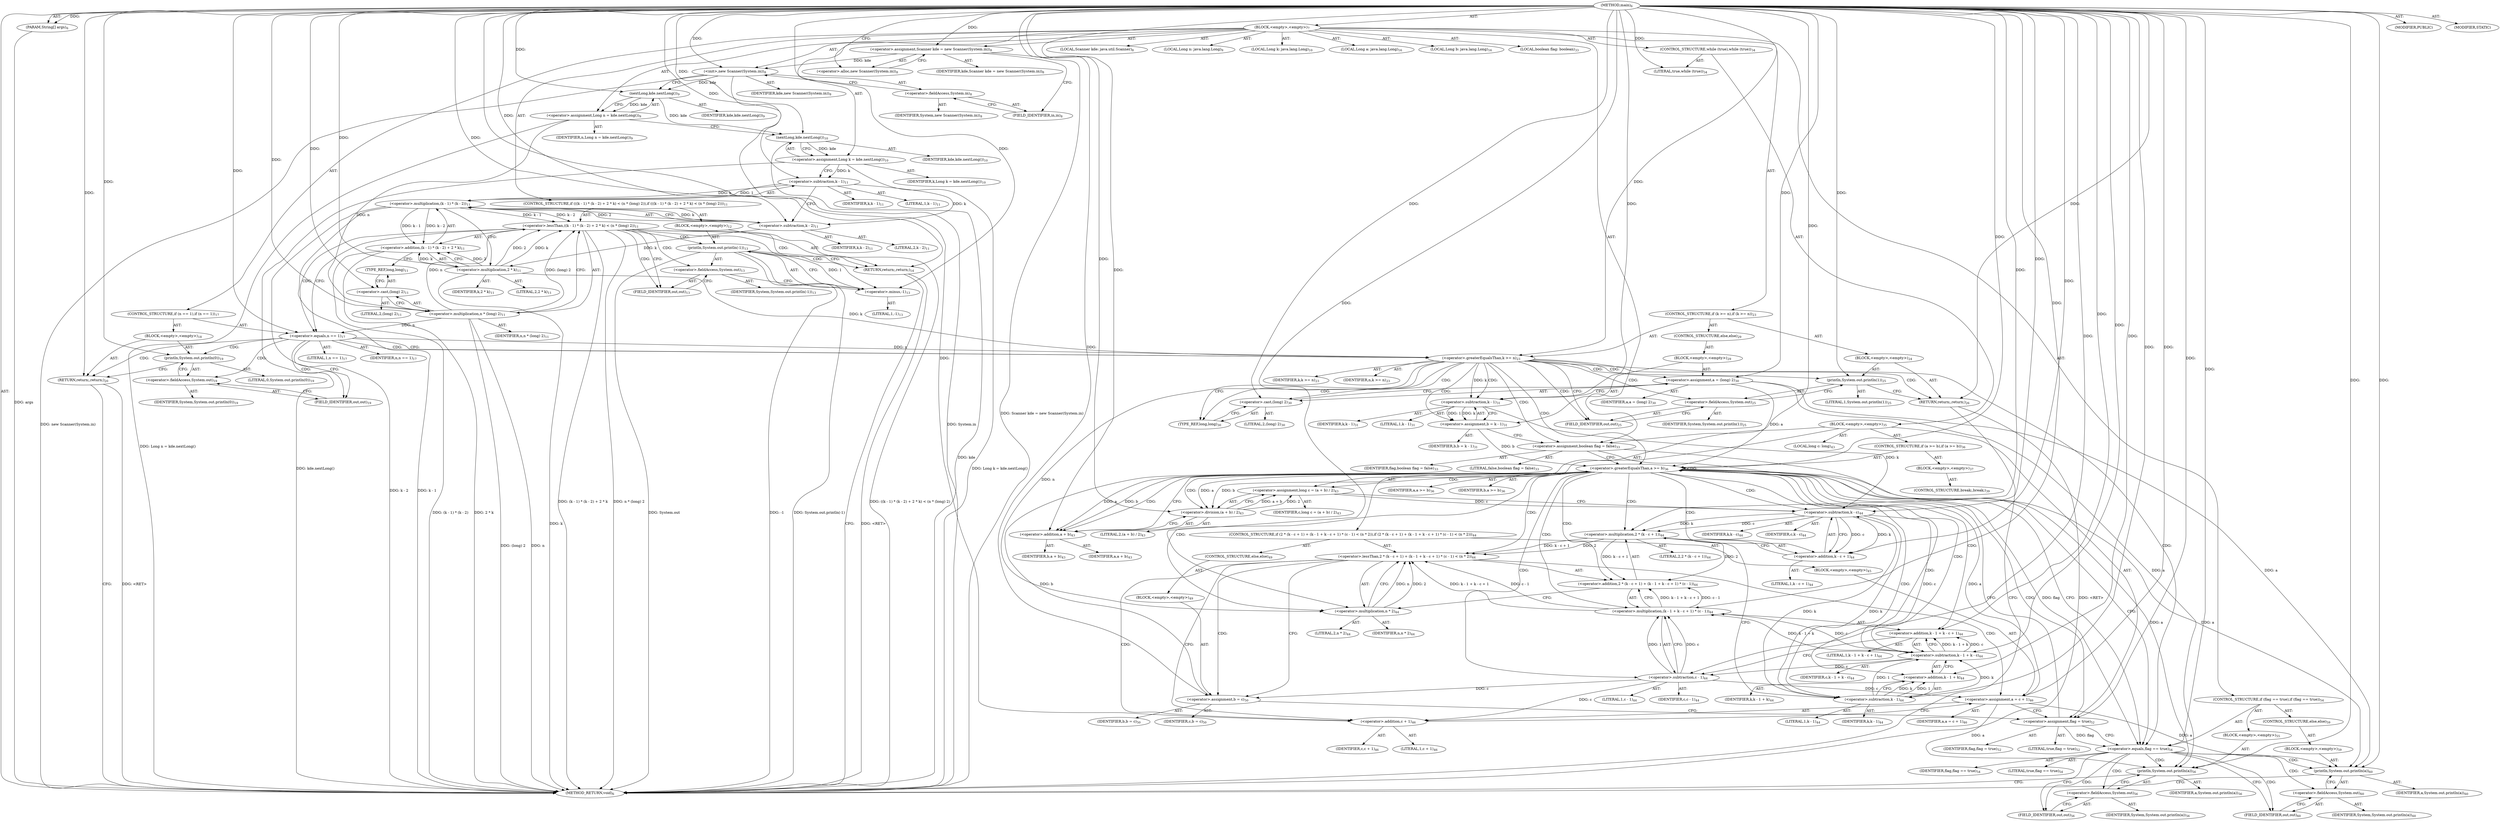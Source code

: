 digraph "main" {  
"19" [label = <(METHOD,main)<SUB>6</SUB>> ]
"20" [label = <(PARAM,String[] args)<SUB>6</SUB>> ]
"21" [label = <(BLOCK,&lt;empty&gt;,&lt;empty&gt;)<SUB>7</SUB>> ]
"4" [label = <(LOCAL,Scanner kde: java.util.Scanner)<SUB>8</SUB>> ]
"22" [label = <(&lt;operator&gt;.assignment,Scanner kde = new Scanner(System.in))<SUB>8</SUB>> ]
"23" [label = <(IDENTIFIER,kde,Scanner kde = new Scanner(System.in))<SUB>8</SUB>> ]
"24" [label = <(&lt;operator&gt;.alloc,new Scanner(System.in))<SUB>8</SUB>> ]
"25" [label = <(&lt;init&gt;,new Scanner(System.in))<SUB>8</SUB>> ]
"3" [label = <(IDENTIFIER,kde,new Scanner(System.in))<SUB>8</SUB>> ]
"26" [label = <(&lt;operator&gt;.fieldAccess,System.in)<SUB>8</SUB>> ]
"27" [label = <(IDENTIFIER,System,new Scanner(System.in))<SUB>8</SUB>> ]
"28" [label = <(FIELD_IDENTIFIER,in,in)<SUB>8</SUB>> ]
"29" [label = <(LOCAL,Long n: java.lang.Long)<SUB>9</SUB>> ]
"30" [label = <(&lt;operator&gt;.assignment,Long n = kde.nextLong())<SUB>9</SUB>> ]
"31" [label = <(IDENTIFIER,n,Long n = kde.nextLong())<SUB>9</SUB>> ]
"32" [label = <(nextLong,kde.nextLong())<SUB>9</SUB>> ]
"33" [label = <(IDENTIFIER,kde,kde.nextLong())<SUB>9</SUB>> ]
"34" [label = <(LOCAL,Long k: java.lang.Long)<SUB>10</SUB>> ]
"35" [label = <(&lt;operator&gt;.assignment,Long k = kde.nextLong())<SUB>10</SUB>> ]
"36" [label = <(IDENTIFIER,k,Long k = kde.nextLong())<SUB>10</SUB>> ]
"37" [label = <(nextLong,kde.nextLong())<SUB>10</SUB>> ]
"38" [label = <(IDENTIFIER,kde,kde.nextLong())<SUB>10</SUB>> ]
"39" [label = <(CONTROL_STRUCTURE,if (((k - 1) * (k - 2) + 2 * k) &lt; (n * (long) 2)),if (((k - 1) * (k - 2) + 2 * k) &lt; (n * (long) 2)))<SUB>11</SUB>> ]
"40" [label = <(&lt;operator&gt;.lessThan,((k - 1) * (k - 2) + 2 * k) &lt; (n * (long) 2))<SUB>11</SUB>> ]
"41" [label = <(&lt;operator&gt;.addition,(k - 1) * (k - 2) + 2 * k)<SUB>11</SUB>> ]
"42" [label = <(&lt;operator&gt;.multiplication,(k - 1) * (k - 2))<SUB>11</SUB>> ]
"43" [label = <(&lt;operator&gt;.subtraction,k - 1)<SUB>11</SUB>> ]
"44" [label = <(IDENTIFIER,k,k - 1)<SUB>11</SUB>> ]
"45" [label = <(LITERAL,1,k - 1)<SUB>11</SUB>> ]
"46" [label = <(&lt;operator&gt;.subtraction,k - 2)<SUB>11</SUB>> ]
"47" [label = <(IDENTIFIER,k,k - 2)<SUB>11</SUB>> ]
"48" [label = <(LITERAL,2,k - 2)<SUB>11</SUB>> ]
"49" [label = <(&lt;operator&gt;.multiplication,2 * k)<SUB>11</SUB>> ]
"50" [label = <(LITERAL,2,2 * k)<SUB>11</SUB>> ]
"51" [label = <(IDENTIFIER,k,2 * k)<SUB>11</SUB>> ]
"52" [label = <(&lt;operator&gt;.multiplication,n * (long) 2)<SUB>11</SUB>> ]
"53" [label = <(IDENTIFIER,n,n * (long) 2)<SUB>11</SUB>> ]
"54" [label = <(&lt;operator&gt;.cast,(long) 2)<SUB>11</SUB>> ]
"55" [label = <(TYPE_REF,long,long)<SUB>11</SUB>> ]
"56" [label = <(LITERAL,2,(long) 2)<SUB>11</SUB>> ]
"57" [label = <(BLOCK,&lt;empty&gt;,&lt;empty&gt;)<SUB>12</SUB>> ]
"58" [label = <(println,System.out.println(-1))<SUB>13</SUB>> ]
"59" [label = <(&lt;operator&gt;.fieldAccess,System.out)<SUB>13</SUB>> ]
"60" [label = <(IDENTIFIER,System,System.out.println(-1))<SUB>13</SUB>> ]
"61" [label = <(FIELD_IDENTIFIER,out,out)<SUB>13</SUB>> ]
"62" [label = <(&lt;operator&gt;.minus,-1)<SUB>13</SUB>> ]
"63" [label = <(LITERAL,1,-1)<SUB>13</SUB>> ]
"64" [label = <(RETURN,return;,return;)<SUB>14</SUB>> ]
"65" [label = <(LOCAL,Long a: java.lang.Long)<SUB>16</SUB>> ]
"66" [label = <(LOCAL,Long b: java.lang.Long)<SUB>16</SUB>> ]
"67" [label = <(CONTROL_STRUCTURE,if (n == 1),if (n == 1))<SUB>17</SUB>> ]
"68" [label = <(&lt;operator&gt;.equals,n == 1)<SUB>17</SUB>> ]
"69" [label = <(IDENTIFIER,n,n == 1)<SUB>17</SUB>> ]
"70" [label = <(LITERAL,1,n == 1)<SUB>17</SUB>> ]
"71" [label = <(BLOCK,&lt;empty&gt;,&lt;empty&gt;)<SUB>18</SUB>> ]
"72" [label = <(println,System.out.println(0))<SUB>19</SUB>> ]
"73" [label = <(&lt;operator&gt;.fieldAccess,System.out)<SUB>19</SUB>> ]
"74" [label = <(IDENTIFIER,System,System.out.println(0))<SUB>19</SUB>> ]
"75" [label = <(FIELD_IDENTIFIER,out,out)<SUB>19</SUB>> ]
"76" [label = <(LITERAL,0,System.out.println(0))<SUB>19</SUB>> ]
"77" [label = <(RETURN,return;,return;)<SUB>20</SUB>> ]
"78" [label = <(CONTROL_STRUCTURE,if (k &gt;= n),if (k &gt;= n))<SUB>23</SUB>> ]
"79" [label = <(&lt;operator&gt;.greaterEqualsThan,k &gt;= n)<SUB>23</SUB>> ]
"80" [label = <(IDENTIFIER,k,k &gt;= n)<SUB>23</SUB>> ]
"81" [label = <(IDENTIFIER,n,k &gt;= n)<SUB>23</SUB>> ]
"82" [label = <(BLOCK,&lt;empty&gt;,&lt;empty&gt;)<SUB>24</SUB>> ]
"83" [label = <(println,System.out.println(1))<SUB>25</SUB>> ]
"84" [label = <(&lt;operator&gt;.fieldAccess,System.out)<SUB>25</SUB>> ]
"85" [label = <(IDENTIFIER,System,System.out.println(1))<SUB>25</SUB>> ]
"86" [label = <(FIELD_IDENTIFIER,out,out)<SUB>25</SUB>> ]
"87" [label = <(LITERAL,1,System.out.println(1))<SUB>25</SUB>> ]
"88" [label = <(RETURN,return;,return;)<SUB>26</SUB>> ]
"89" [label = <(CONTROL_STRUCTURE,else,else)<SUB>29</SUB>> ]
"90" [label = <(BLOCK,&lt;empty&gt;,&lt;empty&gt;)<SUB>29</SUB>> ]
"91" [label = <(&lt;operator&gt;.assignment,a = (long) 2)<SUB>30</SUB>> ]
"92" [label = <(IDENTIFIER,a,a = (long) 2)<SUB>30</SUB>> ]
"93" [label = <(&lt;operator&gt;.cast,(long) 2)<SUB>30</SUB>> ]
"94" [label = <(TYPE_REF,long,long)<SUB>30</SUB>> ]
"95" [label = <(LITERAL,2,(long) 2)<SUB>30</SUB>> ]
"96" [label = <(&lt;operator&gt;.assignment,b = k - 1)<SUB>31</SUB>> ]
"97" [label = <(IDENTIFIER,b,b = k - 1)<SUB>31</SUB>> ]
"98" [label = <(&lt;operator&gt;.subtraction,k - 1)<SUB>31</SUB>> ]
"99" [label = <(IDENTIFIER,k,k - 1)<SUB>31</SUB>> ]
"100" [label = <(LITERAL,1,k - 1)<SUB>31</SUB>> ]
"101" [label = <(LOCAL,boolean flag: boolean)<SUB>33</SUB>> ]
"102" [label = <(&lt;operator&gt;.assignment,boolean flag = false)<SUB>33</SUB>> ]
"103" [label = <(IDENTIFIER,flag,boolean flag = false)<SUB>33</SUB>> ]
"104" [label = <(LITERAL,false,boolean flag = false)<SUB>33</SUB>> ]
"105" [label = <(CONTROL_STRUCTURE,while (true),while (true))<SUB>34</SUB>> ]
"106" [label = <(LITERAL,true,while (true))<SUB>34</SUB>> ]
"107" [label = <(BLOCK,&lt;empty&gt;,&lt;empty&gt;)<SUB>35</SUB>> ]
"108" [label = <(CONTROL_STRUCTURE,if (a &gt;= b),if (a &gt;= b))<SUB>36</SUB>> ]
"109" [label = <(&lt;operator&gt;.greaterEqualsThan,a &gt;= b)<SUB>36</SUB>> ]
"110" [label = <(IDENTIFIER,a,a &gt;= b)<SUB>36</SUB>> ]
"111" [label = <(IDENTIFIER,b,a &gt;= b)<SUB>36</SUB>> ]
"112" [label = <(BLOCK,&lt;empty&gt;,&lt;empty&gt;)<SUB>37</SUB>> ]
"113" [label = <(CONTROL_STRUCTURE,break;,break;)<SUB>39</SUB>> ]
"114" [label = <(LOCAL,long c: long)<SUB>43</SUB>> ]
"115" [label = <(&lt;operator&gt;.assignment,long c = (a + b) / 2)<SUB>43</SUB>> ]
"116" [label = <(IDENTIFIER,c,long c = (a + b) / 2)<SUB>43</SUB>> ]
"117" [label = <(&lt;operator&gt;.division,(a + b) / 2)<SUB>43</SUB>> ]
"118" [label = <(&lt;operator&gt;.addition,a + b)<SUB>43</SUB>> ]
"119" [label = <(IDENTIFIER,a,a + b)<SUB>43</SUB>> ]
"120" [label = <(IDENTIFIER,b,a + b)<SUB>43</SUB>> ]
"121" [label = <(LITERAL,2,(a + b) / 2)<SUB>43</SUB>> ]
"122" [label = <(CONTROL_STRUCTURE,if (2 * (k - c + 1) + (k - 1 + k - c + 1) * (c - 1) &lt; (n * 2)),if (2 * (k - c + 1) + (k - 1 + k - c + 1) * (c - 1) &lt; (n * 2)))<SUB>44</SUB>> ]
"123" [label = <(&lt;operator&gt;.lessThan,2 * (k - c + 1) + (k - 1 + k - c + 1) * (c - 1) &lt; (n * 2))<SUB>44</SUB>> ]
"124" [label = <(&lt;operator&gt;.addition,2 * (k - c + 1) + (k - 1 + k - c + 1) * (c - 1))<SUB>44</SUB>> ]
"125" [label = <(&lt;operator&gt;.multiplication,2 * (k - c + 1))<SUB>44</SUB>> ]
"126" [label = <(LITERAL,2,2 * (k - c + 1))<SUB>44</SUB>> ]
"127" [label = <(&lt;operator&gt;.addition,k - c + 1)<SUB>44</SUB>> ]
"128" [label = <(&lt;operator&gt;.subtraction,k - c)<SUB>44</SUB>> ]
"129" [label = <(IDENTIFIER,k,k - c)<SUB>44</SUB>> ]
"130" [label = <(IDENTIFIER,c,k - c)<SUB>44</SUB>> ]
"131" [label = <(LITERAL,1,k - c + 1)<SUB>44</SUB>> ]
"132" [label = <(&lt;operator&gt;.multiplication,(k - 1 + k - c + 1) * (c - 1))<SUB>44</SUB>> ]
"133" [label = <(&lt;operator&gt;.addition,k - 1 + k - c + 1)<SUB>44</SUB>> ]
"134" [label = <(&lt;operator&gt;.subtraction,k - 1 + k - c)<SUB>44</SUB>> ]
"135" [label = <(&lt;operator&gt;.addition,k - 1 + k)<SUB>44</SUB>> ]
"136" [label = <(&lt;operator&gt;.subtraction,k - 1)<SUB>44</SUB>> ]
"137" [label = <(IDENTIFIER,k,k - 1)<SUB>44</SUB>> ]
"138" [label = <(LITERAL,1,k - 1)<SUB>44</SUB>> ]
"139" [label = <(IDENTIFIER,k,k - 1 + k)<SUB>44</SUB>> ]
"140" [label = <(IDENTIFIER,c,k - 1 + k - c)<SUB>44</SUB>> ]
"141" [label = <(LITERAL,1,k - 1 + k - c + 1)<SUB>44</SUB>> ]
"142" [label = <(&lt;operator&gt;.subtraction,c - 1)<SUB>44</SUB>> ]
"143" [label = <(IDENTIFIER,c,c - 1)<SUB>44</SUB>> ]
"144" [label = <(LITERAL,1,c - 1)<SUB>44</SUB>> ]
"145" [label = <(&lt;operator&gt;.multiplication,n * 2)<SUB>44</SUB>> ]
"146" [label = <(IDENTIFIER,n,n * 2)<SUB>44</SUB>> ]
"147" [label = <(LITERAL,2,n * 2)<SUB>44</SUB>> ]
"148" [label = <(BLOCK,&lt;empty&gt;,&lt;empty&gt;)<SUB>45</SUB>> ]
"149" [label = <(&lt;operator&gt;.assignment,a = c + 1)<SUB>46</SUB>> ]
"150" [label = <(IDENTIFIER,a,a = c + 1)<SUB>46</SUB>> ]
"151" [label = <(&lt;operator&gt;.addition,c + 1)<SUB>46</SUB>> ]
"152" [label = <(IDENTIFIER,c,c + 1)<SUB>46</SUB>> ]
"153" [label = <(LITERAL,1,c + 1)<SUB>46</SUB>> ]
"154" [label = <(CONTROL_STRUCTURE,else,else)<SUB>49</SUB>> ]
"155" [label = <(BLOCK,&lt;empty&gt;,&lt;empty&gt;)<SUB>49</SUB>> ]
"156" [label = <(&lt;operator&gt;.assignment,b = c)<SUB>50</SUB>> ]
"157" [label = <(IDENTIFIER,b,b = c)<SUB>50</SUB>> ]
"158" [label = <(IDENTIFIER,c,b = c)<SUB>50</SUB>> ]
"159" [label = <(&lt;operator&gt;.assignment,flag = true)<SUB>52</SUB>> ]
"160" [label = <(IDENTIFIER,flag,flag = true)<SUB>52</SUB>> ]
"161" [label = <(LITERAL,true,flag = true)<SUB>52</SUB>> ]
"162" [label = <(CONTROL_STRUCTURE,if (flag == true),if (flag == true))<SUB>54</SUB>> ]
"163" [label = <(&lt;operator&gt;.equals,flag == true)<SUB>54</SUB>> ]
"164" [label = <(IDENTIFIER,flag,flag == true)<SUB>54</SUB>> ]
"165" [label = <(LITERAL,true,flag == true)<SUB>54</SUB>> ]
"166" [label = <(BLOCK,&lt;empty&gt;,&lt;empty&gt;)<SUB>55</SUB>> ]
"167" [label = <(println,System.out.println(a))<SUB>56</SUB>> ]
"168" [label = <(&lt;operator&gt;.fieldAccess,System.out)<SUB>56</SUB>> ]
"169" [label = <(IDENTIFIER,System,System.out.println(a))<SUB>56</SUB>> ]
"170" [label = <(FIELD_IDENTIFIER,out,out)<SUB>56</SUB>> ]
"171" [label = <(IDENTIFIER,a,System.out.println(a))<SUB>56</SUB>> ]
"172" [label = <(CONTROL_STRUCTURE,else,else)<SUB>59</SUB>> ]
"173" [label = <(BLOCK,&lt;empty&gt;,&lt;empty&gt;)<SUB>59</SUB>> ]
"174" [label = <(println,System.out.println(a))<SUB>60</SUB>> ]
"175" [label = <(&lt;operator&gt;.fieldAccess,System.out)<SUB>60</SUB>> ]
"176" [label = <(IDENTIFIER,System,System.out.println(a))<SUB>60</SUB>> ]
"177" [label = <(FIELD_IDENTIFIER,out,out)<SUB>60</SUB>> ]
"178" [label = <(IDENTIFIER,a,System.out.println(a))<SUB>60</SUB>> ]
"179" [label = <(MODIFIER,PUBLIC)> ]
"180" [label = <(MODIFIER,STATIC)> ]
"181" [label = <(METHOD_RETURN,void)<SUB>6</SUB>> ]
  "19" -> "20"  [ label = "AST: "] 
  "19" -> "21"  [ label = "AST: "] 
  "19" -> "179"  [ label = "AST: "] 
  "19" -> "180"  [ label = "AST: "] 
  "19" -> "181"  [ label = "AST: "] 
  "21" -> "4"  [ label = "AST: "] 
  "21" -> "22"  [ label = "AST: "] 
  "21" -> "25"  [ label = "AST: "] 
  "21" -> "29"  [ label = "AST: "] 
  "21" -> "30"  [ label = "AST: "] 
  "21" -> "34"  [ label = "AST: "] 
  "21" -> "35"  [ label = "AST: "] 
  "21" -> "39"  [ label = "AST: "] 
  "21" -> "65"  [ label = "AST: "] 
  "21" -> "66"  [ label = "AST: "] 
  "21" -> "67"  [ label = "AST: "] 
  "21" -> "78"  [ label = "AST: "] 
  "21" -> "101"  [ label = "AST: "] 
  "21" -> "102"  [ label = "AST: "] 
  "21" -> "105"  [ label = "AST: "] 
  "21" -> "162"  [ label = "AST: "] 
  "22" -> "23"  [ label = "AST: "] 
  "22" -> "24"  [ label = "AST: "] 
  "25" -> "3"  [ label = "AST: "] 
  "25" -> "26"  [ label = "AST: "] 
  "26" -> "27"  [ label = "AST: "] 
  "26" -> "28"  [ label = "AST: "] 
  "30" -> "31"  [ label = "AST: "] 
  "30" -> "32"  [ label = "AST: "] 
  "32" -> "33"  [ label = "AST: "] 
  "35" -> "36"  [ label = "AST: "] 
  "35" -> "37"  [ label = "AST: "] 
  "37" -> "38"  [ label = "AST: "] 
  "39" -> "40"  [ label = "AST: "] 
  "39" -> "57"  [ label = "AST: "] 
  "40" -> "41"  [ label = "AST: "] 
  "40" -> "52"  [ label = "AST: "] 
  "41" -> "42"  [ label = "AST: "] 
  "41" -> "49"  [ label = "AST: "] 
  "42" -> "43"  [ label = "AST: "] 
  "42" -> "46"  [ label = "AST: "] 
  "43" -> "44"  [ label = "AST: "] 
  "43" -> "45"  [ label = "AST: "] 
  "46" -> "47"  [ label = "AST: "] 
  "46" -> "48"  [ label = "AST: "] 
  "49" -> "50"  [ label = "AST: "] 
  "49" -> "51"  [ label = "AST: "] 
  "52" -> "53"  [ label = "AST: "] 
  "52" -> "54"  [ label = "AST: "] 
  "54" -> "55"  [ label = "AST: "] 
  "54" -> "56"  [ label = "AST: "] 
  "57" -> "58"  [ label = "AST: "] 
  "57" -> "64"  [ label = "AST: "] 
  "58" -> "59"  [ label = "AST: "] 
  "58" -> "62"  [ label = "AST: "] 
  "59" -> "60"  [ label = "AST: "] 
  "59" -> "61"  [ label = "AST: "] 
  "62" -> "63"  [ label = "AST: "] 
  "67" -> "68"  [ label = "AST: "] 
  "67" -> "71"  [ label = "AST: "] 
  "68" -> "69"  [ label = "AST: "] 
  "68" -> "70"  [ label = "AST: "] 
  "71" -> "72"  [ label = "AST: "] 
  "71" -> "77"  [ label = "AST: "] 
  "72" -> "73"  [ label = "AST: "] 
  "72" -> "76"  [ label = "AST: "] 
  "73" -> "74"  [ label = "AST: "] 
  "73" -> "75"  [ label = "AST: "] 
  "78" -> "79"  [ label = "AST: "] 
  "78" -> "82"  [ label = "AST: "] 
  "78" -> "89"  [ label = "AST: "] 
  "79" -> "80"  [ label = "AST: "] 
  "79" -> "81"  [ label = "AST: "] 
  "82" -> "83"  [ label = "AST: "] 
  "82" -> "88"  [ label = "AST: "] 
  "83" -> "84"  [ label = "AST: "] 
  "83" -> "87"  [ label = "AST: "] 
  "84" -> "85"  [ label = "AST: "] 
  "84" -> "86"  [ label = "AST: "] 
  "89" -> "90"  [ label = "AST: "] 
  "90" -> "91"  [ label = "AST: "] 
  "90" -> "96"  [ label = "AST: "] 
  "91" -> "92"  [ label = "AST: "] 
  "91" -> "93"  [ label = "AST: "] 
  "93" -> "94"  [ label = "AST: "] 
  "93" -> "95"  [ label = "AST: "] 
  "96" -> "97"  [ label = "AST: "] 
  "96" -> "98"  [ label = "AST: "] 
  "98" -> "99"  [ label = "AST: "] 
  "98" -> "100"  [ label = "AST: "] 
  "102" -> "103"  [ label = "AST: "] 
  "102" -> "104"  [ label = "AST: "] 
  "105" -> "106"  [ label = "AST: "] 
  "105" -> "107"  [ label = "AST: "] 
  "107" -> "108"  [ label = "AST: "] 
  "107" -> "114"  [ label = "AST: "] 
  "107" -> "115"  [ label = "AST: "] 
  "107" -> "122"  [ label = "AST: "] 
  "107" -> "159"  [ label = "AST: "] 
  "108" -> "109"  [ label = "AST: "] 
  "108" -> "112"  [ label = "AST: "] 
  "109" -> "110"  [ label = "AST: "] 
  "109" -> "111"  [ label = "AST: "] 
  "112" -> "113"  [ label = "AST: "] 
  "115" -> "116"  [ label = "AST: "] 
  "115" -> "117"  [ label = "AST: "] 
  "117" -> "118"  [ label = "AST: "] 
  "117" -> "121"  [ label = "AST: "] 
  "118" -> "119"  [ label = "AST: "] 
  "118" -> "120"  [ label = "AST: "] 
  "122" -> "123"  [ label = "AST: "] 
  "122" -> "148"  [ label = "AST: "] 
  "122" -> "154"  [ label = "AST: "] 
  "123" -> "124"  [ label = "AST: "] 
  "123" -> "145"  [ label = "AST: "] 
  "124" -> "125"  [ label = "AST: "] 
  "124" -> "132"  [ label = "AST: "] 
  "125" -> "126"  [ label = "AST: "] 
  "125" -> "127"  [ label = "AST: "] 
  "127" -> "128"  [ label = "AST: "] 
  "127" -> "131"  [ label = "AST: "] 
  "128" -> "129"  [ label = "AST: "] 
  "128" -> "130"  [ label = "AST: "] 
  "132" -> "133"  [ label = "AST: "] 
  "132" -> "142"  [ label = "AST: "] 
  "133" -> "134"  [ label = "AST: "] 
  "133" -> "141"  [ label = "AST: "] 
  "134" -> "135"  [ label = "AST: "] 
  "134" -> "140"  [ label = "AST: "] 
  "135" -> "136"  [ label = "AST: "] 
  "135" -> "139"  [ label = "AST: "] 
  "136" -> "137"  [ label = "AST: "] 
  "136" -> "138"  [ label = "AST: "] 
  "142" -> "143"  [ label = "AST: "] 
  "142" -> "144"  [ label = "AST: "] 
  "145" -> "146"  [ label = "AST: "] 
  "145" -> "147"  [ label = "AST: "] 
  "148" -> "149"  [ label = "AST: "] 
  "149" -> "150"  [ label = "AST: "] 
  "149" -> "151"  [ label = "AST: "] 
  "151" -> "152"  [ label = "AST: "] 
  "151" -> "153"  [ label = "AST: "] 
  "154" -> "155"  [ label = "AST: "] 
  "155" -> "156"  [ label = "AST: "] 
  "156" -> "157"  [ label = "AST: "] 
  "156" -> "158"  [ label = "AST: "] 
  "159" -> "160"  [ label = "AST: "] 
  "159" -> "161"  [ label = "AST: "] 
  "162" -> "163"  [ label = "AST: "] 
  "162" -> "166"  [ label = "AST: "] 
  "162" -> "172"  [ label = "AST: "] 
  "163" -> "164"  [ label = "AST: "] 
  "163" -> "165"  [ label = "AST: "] 
  "166" -> "167"  [ label = "AST: "] 
  "167" -> "168"  [ label = "AST: "] 
  "167" -> "171"  [ label = "AST: "] 
  "168" -> "169"  [ label = "AST: "] 
  "168" -> "170"  [ label = "AST: "] 
  "172" -> "173"  [ label = "AST: "] 
  "173" -> "174"  [ label = "AST: "] 
  "174" -> "175"  [ label = "AST: "] 
  "174" -> "178"  [ label = "AST: "] 
  "175" -> "176"  [ label = "AST: "] 
  "175" -> "177"  [ label = "AST: "] 
  "22" -> "28"  [ label = "CFG: "] 
  "25" -> "32"  [ label = "CFG: "] 
  "30" -> "37"  [ label = "CFG: "] 
  "35" -> "43"  [ label = "CFG: "] 
  "102" -> "109"  [ label = "CFG: "] 
  "102" -> "163"  [ label = "CFG: "] 
  "24" -> "22"  [ label = "CFG: "] 
  "26" -> "25"  [ label = "CFG: "] 
  "32" -> "30"  [ label = "CFG: "] 
  "37" -> "35"  [ label = "CFG: "] 
  "40" -> "61"  [ label = "CFG: "] 
  "40" -> "68"  [ label = "CFG: "] 
  "68" -> "75"  [ label = "CFG: "] 
  "68" -> "79"  [ label = "CFG: "] 
  "79" -> "86"  [ label = "CFG: "] 
  "79" -> "94"  [ label = "CFG: "] 
  "163" -> "170"  [ label = "CFG: "] 
  "163" -> "177"  [ label = "CFG: "] 
  "28" -> "26"  [ label = "CFG: "] 
  "41" -> "55"  [ label = "CFG: "] 
  "52" -> "40"  [ label = "CFG: "] 
  "58" -> "64"  [ label = "CFG: "] 
  "64" -> "181"  [ label = "CFG: "] 
  "72" -> "77"  [ label = "CFG: "] 
  "77" -> "181"  [ label = "CFG: "] 
  "83" -> "88"  [ label = "CFG: "] 
  "88" -> "181"  [ label = "CFG: "] 
  "115" -> "128"  [ label = "CFG: "] 
  "159" -> "109"  [ label = "CFG: "] 
  "159" -> "163"  [ label = "CFG: "] 
  "167" -> "181"  [ label = "CFG: "] 
  "42" -> "49"  [ label = "CFG: "] 
  "49" -> "41"  [ label = "CFG: "] 
  "54" -> "52"  [ label = "CFG: "] 
  "59" -> "62"  [ label = "CFG: "] 
  "62" -> "58"  [ label = "CFG: "] 
  "73" -> "72"  [ label = "CFG: "] 
  "84" -> "83"  [ label = "CFG: "] 
  "91" -> "98"  [ label = "CFG: "] 
  "96" -> "102"  [ label = "CFG: "] 
  "109" -> "163"  [ label = "CFG: "] 
  "109" -> "118"  [ label = "CFG: "] 
  "117" -> "115"  [ label = "CFG: "] 
  "123" -> "151"  [ label = "CFG: "] 
  "123" -> "156"  [ label = "CFG: "] 
  "168" -> "167"  [ label = "CFG: "] 
  "174" -> "181"  [ label = "CFG: "] 
  "43" -> "46"  [ label = "CFG: "] 
  "46" -> "42"  [ label = "CFG: "] 
  "55" -> "54"  [ label = "CFG: "] 
  "61" -> "59"  [ label = "CFG: "] 
  "75" -> "73"  [ label = "CFG: "] 
  "86" -> "84"  [ label = "CFG: "] 
  "93" -> "91"  [ label = "CFG: "] 
  "98" -> "96"  [ label = "CFG: "] 
  "118" -> "117"  [ label = "CFG: "] 
  "124" -> "145"  [ label = "CFG: "] 
  "145" -> "123"  [ label = "CFG: "] 
  "149" -> "159"  [ label = "CFG: "] 
  "170" -> "168"  [ label = "CFG: "] 
  "175" -> "174"  [ label = "CFG: "] 
  "94" -> "93"  [ label = "CFG: "] 
  "125" -> "136"  [ label = "CFG: "] 
  "132" -> "124"  [ label = "CFG: "] 
  "151" -> "149"  [ label = "CFG: "] 
  "156" -> "159"  [ label = "CFG: "] 
  "177" -> "175"  [ label = "CFG: "] 
  "127" -> "125"  [ label = "CFG: "] 
  "133" -> "142"  [ label = "CFG: "] 
  "142" -> "132"  [ label = "CFG: "] 
  "128" -> "127"  [ label = "CFG: "] 
  "134" -> "133"  [ label = "CFG: "] 
  "135" -> "134"  [ label = "CFG: "] 
  "136" -> "135"  [ label = "CFG: "] 
  "19" -> "24"  [ label = "CFG: "] 
  "77" -> "181"  [ label = "DDG: &lt;RET&gt;"] 
  "88" -> "181"  [ label = "DDG: &lt;RET&gt;"] 
  "64" -> "181"  [ label = "DDG: &lt;RET&gt;"] 
  "20" -> "181"  [ label = "DDG: args"] 
  "22" -> "181"  [ label = "DDG: Scanner kde = new Scanner(System.in)"] 
  "25" -> "181"  [ label = "DDG: System.in"] 
  "25" -> "181"  [ label = "DDG: new Scanner(System.in)"] 
  "30" -> "181"  [ label = "DDG: Long n = kde.nextLong()"] 
  "37" -> "181"  [ label = "DDG: kde"] 
  "35" -> "181"  [ label = "DDG: kde.nextLong()"] 
  "35" -> "181"  [ label = "DDG: Long k = kde.nextLong()"] 
  "42" -> "181"  [ label = "DDG: k - 1"] 
  "42" -> "181"  [ label = "DDG: k - 2"] 
  "41" -> "181"  [ label = "DDG: (k - 1) * (k - 2)"] 
  "49" -> "181"  [ label = "DDG: k"] 
  "41" -> "181"  [ label = "DDG: 2 * k"] 
  "40" -> "181"  [ label = "DDG: (k - 1) * (k - 2) + 2 * k"] 
  "52" -> "181"  [ label = "DDG: n"] 
  "52" -> "181"  [ label = "DDG: (long) 2"] 
  "40" -> "181"  [ label = "DDG: n * (long) 2"] 
  "40" -> "181"  [ label = "DDG: ((k - 1) * (k - 2) + 2 * k) &lt; (n * (long) 2)"] 
  "58" -> "181"  [ label = "DDG: System.out"] 
  "58" -> "181"  [ label = "DDG: -1"] 
  "58" -> "181"  [ label = "DDG: System.out.println(-1)"] 
  "19" -> "20"  [ label = "DDG: "] 
  "19" -> "22"  [ label = "DDG: "] 
  "32" -> "30"  [ label = "DDG: kde"] 
  "37" -> "35"  [ label = "DDG: kde"] 
  "19" -> "102"  [ label = "DDG: "] 
  "22" -> "25"  [ label = "DDG: kde"] 
  "19" -> "25"  [ label = "DDG: "] 
  "19" -> "106"  [ label = "DDG: "] 
  "25" -> "32"  [ label = "DDG: kde"] 
  "19" -> "32"  [ label = "DDG: "] 
  "32" -> "37"  [ label = "DDG: kde"] 
  "19" -> "37"  [ label = "DDG: "] 
  "42" -> "40"  [ label = "DDG: k - 1"] 
  "42" -> "40"  [ label = "DDG: k - 2"] 
  "49" -> "40"  [ label = "DDG: 2"] 
  "49" -> "40"  [ label = "DDG: k"] 
  "52" -> "40"  [ label = "DDG: n"] 
  "52" -> "40"  [ label = "DDG: (long) 2"] 
  "19" -> "64"  [ label = "DDG: "] 
  "52" -> "68"  [ label = "DDG: n"] 
  "19" -> "68"  [ label = "DDG: "] 
  "19" -> "77"  [ label = "DDG: "] 
  "49" -> "79"  [ label = "DDG: k"] 
  "19" -> "79"  [ label = "DDG: "] 
  "68" -> "79"  [ label = "DDG: n"] 
  "19" -> "88"  [ label = "DDG: "] 
  "117" -> "115"  [ label = "DDG: a + b"] 
  "117" -> "115"  [ label = "DDG: 2"] 
  "19" -> "159"  [ label = "DDG: "] 
  "102" -> "163"  [ label = "DDG: flag"] 
  "159" -> "163"  [ label = "DDG: flag"] 
  "19" -> "163"  [ label = "DDG: "] 
  "42" -> "41"  [ label = "DDG: k - 1"] 
  "42" -> "41"  [ label = "DDG: k - 2"] 
  "49" -> "41"  [ label = "DDG: 2"] 
  "49" -> "41"  [ label = "DDG: k"] 
  "30" -> "52"  [ label = "DDG: n"] 
  "19" -> "52"  [ label = "DDG: "] 
  "62" -> "58"  [ label = "DDG: 1"] 
  "19" -> "72"  [ label = "DDG: "] 
  "19" -> "83"  [ label = "DDG: "] 
  "19" -> "91"  [ label = "DDG: "] 
  "98" -> "96"  [ label = "DDG: k"] 
  "98" -> "96"  [ label = "DDG: 1"] 
  "91" -> "167"  [ label = "DDG: a"] 
  "109" -> "167"  [ label = "DDG: a"] 
  "149" -> "167"  [ label = "DDG: a"] 
  "19" -> "167"  [ label = "DDG: "] 
  "43" -> "42"  [ label = "DDG: k"] 
  "43" -> "42"  [ label = "DDG: 1"] 
  "46" -> "42"  [ label = "DDG: k"] 
  "46" -> "42"  [ label = "DDG: 2"] 
  "19" -> "49"  [ label = "DDG: "] 
  "46" -> "49"  [ label = "DDG: k"] 
  "19" -> "54"  [ label = "DDG: "] 
  "19" -> "62"  [ label = "DDG: "] 
  "91" -> "109"  [ label = "DDG: a"] 
  "149" -> "109"  [ label = "DDG: a"] 
  "19" -> "109"  [ label = "DDG: "] 
  "96" -> "109"  [ label = "DDG: b"] 
  "156" -> "109"  [ label = "DDG: b"] 
  "109" -> "117"  [ label = "DDG: a"] 
  "19" -> "117"  [ label = "DDG: "] 
  "109" -> "117"  [ label = "DDG: b"] 
  "125" -> "123"  [ label = "DDG: 2"] 
  "125" -> "123"  [ label = "DDG: k - c + 1"] 
  "132" -> "123"  [ label = "DDG: k - 1 + k - c + 1"] 
  "132" -> "123"  [ label = "DDG: c - 1"] 
  "145" -> "123"  [ label = "DDG: n"] 
  "145" -> "123"  [ label = "DDG: 2"] 
  "142" -> "149"  [ label = "DDG: c"] 
  "19" -> "149"  [ label = "DDG: "] 
  "91" -> "174"  [ label = "DDG: a"] 
  "109" -> "174"  [ label = "DDG: a"] 
  "149" -> "174"  [ label = "DDG: a"] 
  "19" -> "174"  [ label = "DDG: "] 
  "35" -> "43"  [ label = "DDG: k"] 
  "19" -> "43"  [ label = "DDG: "] 
  "43" -> "46"  [ label = "DDG: k"] 
  "19" -> "46"  [ label = "DDG: "] 
  "19" -> "93"  [ label = "DDG: "] 
  "79" -> "98"  [ label = "DDG: k"] 
  "19" -> "98"  [ label = "DDG: "] 
  "109" -> "118"  [ label = "DDG: a"] 
  "19" -> "118"  [ label = "DDG: "] 
  "109" -> "118"  [ label = "DDG: b"] 
  "125" -> "124"  [ label = "DDG: 2"] 
  "125" -> "124"  [ label = "DDG: k - c + 1"] 
  "132" -> "124"  [ label = "DDG: k - 1 + k - c + 1"] 
  "132" -> "124"  [ label = "DDG: c - 1"] 
  "79" -> "145"  [ label = "DDG: n"] 
  "19" -> "145"  [ label = "DDG: "] 
  "142" -> "156"  [ label = "DDG: c"] 
  "19" -> "156"  [ label = "DDG: "] 
  "19" -> "125"  [ label = "DDG: "] 
  "128" -> "125"  [ label = "DDG: k"] 
  "128" -> "125"  [ label = "DDG: c"] 
  "134" -> "132"  [ label = "DDG: k - 1 + k"] 
  "134" -> "132"  [ label = "DDG: c"] 
  "19" -> "132"  [ label = "DDG: "] 
  "142" -> "132"  [ label = "DDG: c"] 
  "142" -> "132"  [ label = "DDG: 1"] 
  "142" -> "151"  [ label = "DDG: c"] 
  "19" -> "151"  [ label = "DDG: "] 
  "128" -> "127"  [ label = "DDG: k"] 
  "128" -> "127"  [ label = "DDG: c"] 
  "19" -> "127"  [ label = "DDG: "] 
  "134" -> "133"  [ label = "DDG: k - 1 + k"] 
  "134" -> "133"  [ label = "DDG: c"] 
  "19" -> "133"  [ label = "DDG: "] 
  "134" -> "142"  [ label = "DDG: c"] 
  "19" -> "142"  [ label = "DDG: "] 
  "98" -> "128"  [ label = "DDG: k"] 
  "19" -> "128"  [ label = "DDG: "] 
  "136" -> "128"  [ label = "DDG: k"] 
  "115" -> "128"  [ label = "DDG: c"] 
  "136" -> "134"  [ label = "DDG: k"] 
  "136" -> "134"  [ label = "DDG: 1"] 
  "19" -> "134"  [ label = "DDG: "] 
  "128" -> "134"  [ label = "DDG: c"] 
  "136" -> "135"  [ label = "DDG: k"] 
  "136" -> "135"  [ label = "DDG: 1"] 
  "19" -> "135"  [ label = "DDG: "] 
  "128" -> "136"  [ label = "DDG: k"] 
  "19" -> "136"  [ label = "DDG: "] 
  "40" -> "68"  [ label = "CDG: "] 
  "40" -> "64"  [ label = "CDG: "] 
  "40" -> "59"  [ label = "CDG: "] 
  "40" -> "58"  [ label = "CDG: "] 
  "40" -> "61"  [ label = "CDG: "] 
  "40" -> "62"  [ label = "CDG: "] 
  "68" -> "73"  [ label = "CDG: "] 
  "68" -> "77"  [ label = "CDG: "] 
  "68" -> "75"  [ label = "CDG: "] 
  "68" -> "79"  [ label = "CDG: "] 
  "68" -> "72"  [ label = "CDG: "] 
  "79" -> "94"  [ label = "CDG: "] 
  "79" -> "96"  [ label = "CDG: "] 
  "79" -> "98"  [ label = "CDG: "] 
  "79" -> "84"  [ label = "CDG: "] 
  "79" -> "163"  [ label = "CDG: "] 
  "79" -> "102"  [ label = "CDG: "] 
  "79" -> "91"  [ label = "CDG: "] 
  "79" -> "93"  [ label = "CDG: "] 
  "79" -> "88"  [ label = "CDG: "] 
  "79" -> "86"  [ label = "CDG: "] 
  "79" -> "83"  [ label = "CDG: "] 
  "79" -> "109"  [ label = "CDG: "] 
  "163" -> "167"  [ label = "CDG: "] 
  "163" -> "168"  [ label = "CDG: "] 
  "163" -> "170"  [ label = "CDG: "] 
  "163" -> "174"  [ label = "CDG: "] 
  "163" -> "177"  [ label = "CDG: "] 
  "163" -> "175"  [ label = "CDG: "] 
  "109" -> "115"  [ label = "CDG: "] 
  "109" -> "136"  [ label = "CDG: "] 
  "109" -> "145"  [ label = "CDG: "] 
  "109" -> "128"  [ label = "CDG: "] 
  "109" -> "132"  [ label = "CDG: "] 
  "109" -> "134"  [ label = "CDG: "] 
  "109" -> "118"  [ label = "CDG: "] 
  "109" -> "127"  [ label = "CDG: "] 
  "109" -> "142"  [ label = "CDG: "] 
  "109" -> "123"  [ label = "CDG: "] 
  "109" -> "159"  [ label = "CDG: "] 
  "109" -> "135"  [ label = "CDG: "] 
  "109" -> "117"  [ label = "CDG: "] 
  "109" -> "124"  [ label = "CDG: "] 
  "109" -> "125"  [ label = "CDG: "] 
  "109" -> "133"  [ label = "CDG: "] 
  "109" -> "109"  [ label = "CDG: "] 
  "123" -> "149"  [ label = "CDG: "] 
  "123" -> "151"  [ label = "CDG: "] 
  "123" -> "156"  [ label = "CDG: "] 
}
